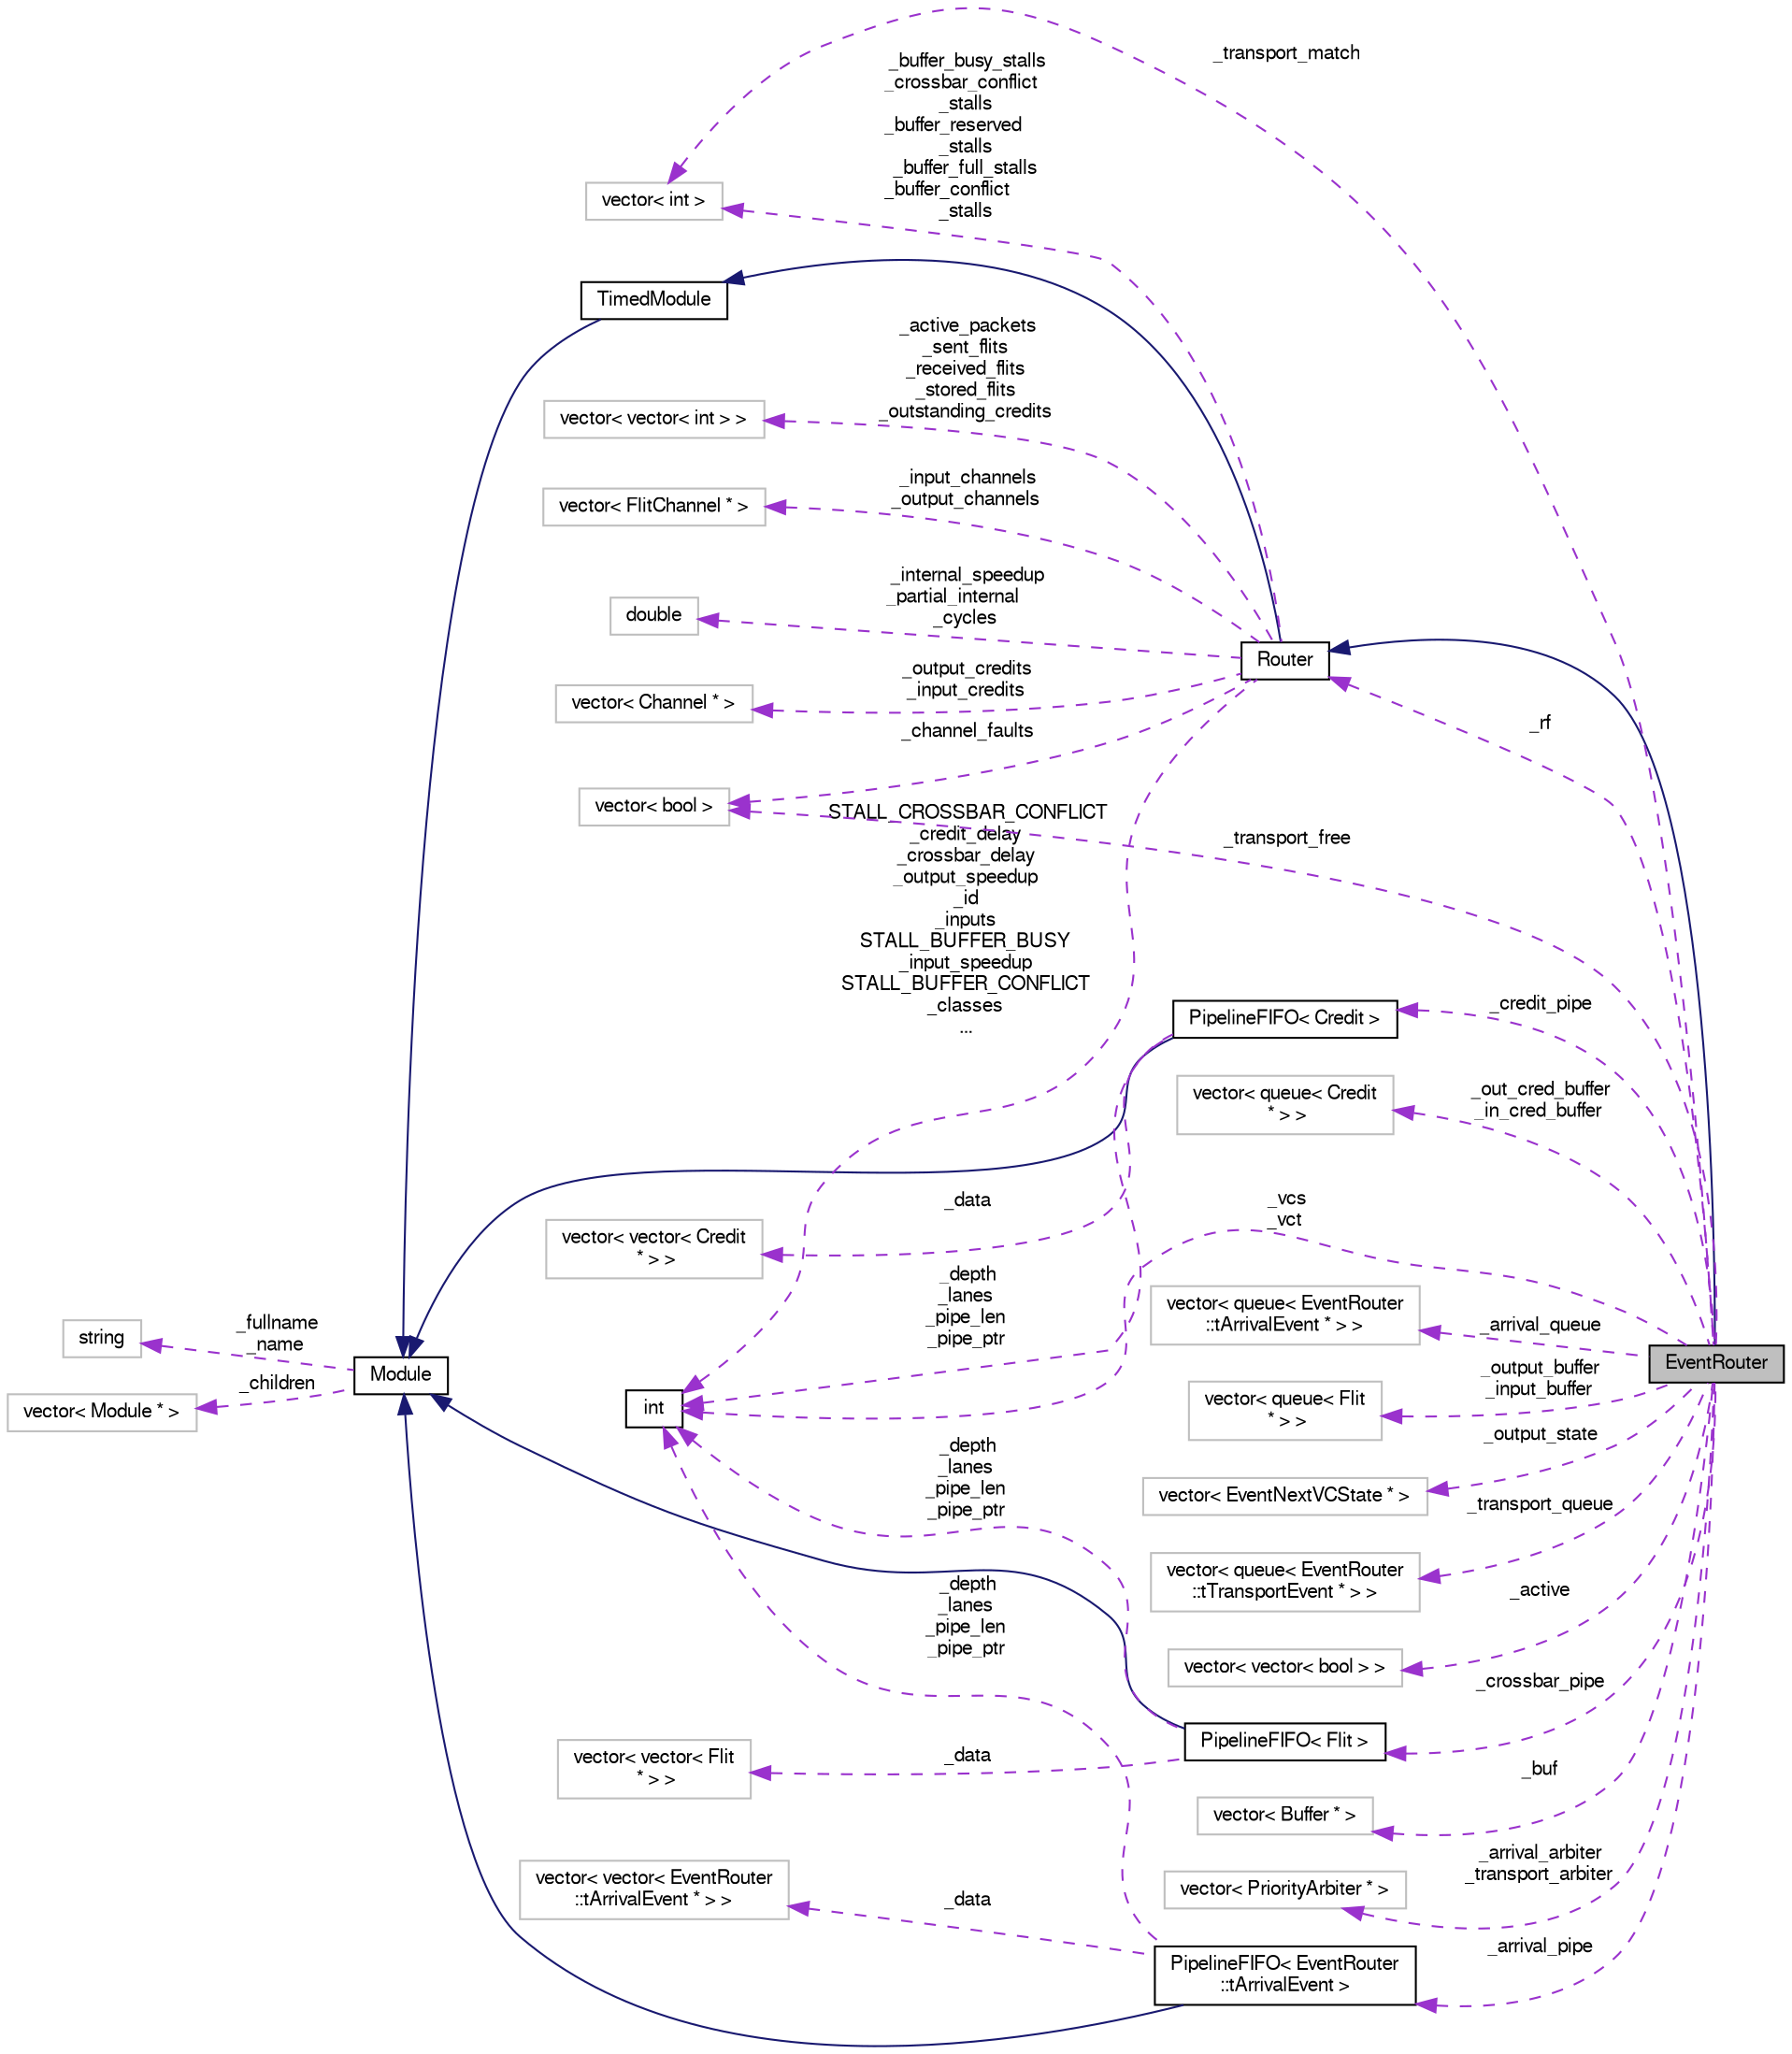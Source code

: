 digraph "EventRouter"
{
  bgcolor="transparent";
  edge [fontname="FreeSans",fontsize="10",labelfontname="FreeSans",labelfontsize="10"];
  node [fontname="FreeSans",fontsize="10",shape=record];
  rankdir="LR";
  Node4 [label="EventRouter",height=0.2,width=0.4,color="black", fillcolor="grey75", style="filled", fontcolor="black"];
  Node5 -> Node4 [dir="back",color="midnightblue",fontsize="10",style="solid",fontname="FreeSans"];
  Node5 [label="Router",height=0.2,width=0.4,color="black",URL="$classRouter.html"];
  Node6 -> Node5 [dir="back",color="midnightblue",fontsize="10",style="solid",fontname="FreeSans"];
  Node6 [label="TimedModule",height=0.2,width=0.4,color="black",URL="$classTimedModule.html"];
  Node7 -> Node6 [dir="back",color="midnightblue",fontsize="10",style="solid",fontname="FreeSans"];
  Node7 [label="Module",height=0.2,width=0.4,color="black",URL="$classModule.html"];
  Node8 -> Node7 [dir="back",color="darkorchid3",fontsize="10",style="dashed",label=" _fullname\n_name" ,fontname="FreeSans"];
  Node8 [label="string",height=0.2,width=0.4,color="grey75"];
  Node9 -> Node7 [dir="back",color="darkorchid3",fontsize="10",style="dashed",label=" _children" ,fontname="FreeSans"];
  Node9 [label="vector\< Module * \>",height=0.2,width=0.4,color="grey75"];
  Node10 -> Node5 [dir="back",color="darkorchid3",fontsize="10",style="dashed",label=" _active_packets\n_sent_flits\n_received_flits\n_stored_flits\n_outstanding_credits" ,fontname="FreeSans"];
  Node10 [label="vector\< vector\< int \> \>",height=0.2,width=0.4,color="grey75"];
  Node11 -> Node5 [dir="back",color="darkorchid3",fontsize="10",style="dashed",label=" _input_channels\n_output_channels" ,fontname="FreeSans"];
  Node11 [label="vector\< FlitChannel * \>",height=0.2,width=0.4,color="grey75"];
  Node12 -> Node5 [dir="back",color="darkorchid3",fontsize="10",style="dashed",label=" _internal_speedup\n_partial_internal\l_cycles" ,fontname="FreeSans"];
  Node12 [label="double",height=0.2,width=0.4,color="grey75"];
  Node13 -> Node5 [dir="back",color="darkorchid3",fontsize="10",style="dashed",label=" STALL_CROSSBAR_CONFLICT\n_credit_delay\n_crossbar_delay\n_output_speedup\n_id\n_inputs\nSTALL_BUFFER_BUSY\n_input_speedup\nSTALL_BUFFER_CONFLICT\n_classes\n..." ,fontname="FreeSans"];
  Node13 [label="int",height=0.2,width=0.4,color="black",URL="$classint.html"];
  Node14 -> Node5 [dir="back",color="darkorchid3",fontsize="10",style="dashed",label=" _buffer_busy_stalls\n_crossbar_conflict\l_stalls\n_buffer_reserved\l_stalls\n_buffer_full_stalls\n_buffer_conflict\l_stalls" ,fontname="FreeSans"];
  Node14 [label="vector\< int \>",height=0.2,width=0.4,color="grey75"];
  Node15 -> Node5 [dir="back",color="darkorchid3",fontsize="10",style="dashed",label=" _channel_faults" ,fontname="FreeSans"];
  Node15 [label="vector\< bool \>",height=0.2,width=0.4,color="grey75"];
  Node16 -> Node5 [dir="back",color="darkorchid3",fontsize="10",style="dashed",label=" _output_credits\n_input_credits" ,fontname="FreeSans"];
  Node16 [label="vector\< Channel * \>",height=0.2,width=0.4,color="grey75"];
  Node17 -> Node4 [dir="back",color="darkorchid3",fontsize="10",style="dashed",label=" _out_cred_buffer\n_in_cred_buffer" ,fontname="FreeSans"];
  Node17 [label="vector\< queue\< Credit\l * \> \>",height=0.2,width=0.4,color="grey75"];
  Node18 -> Node4 [dir="back",color="darkorchid3",fontsize="10",style="dashed",label=" _credit_pipe" ,fontname="FreeSans"];
  Node18 [label="PipelineFIFO\< Credit \>",height=0.2,width=0.4,color="black",URL="$classPipelineFIFO.html"];
  Node7 -> Node18 [dir="back",color="midnightblue",fontsize="10",style="solid",fontname="FreeSans"];
  Node19 -> Node18 [dir="back",color="darkorchid3",fontsize="10",style="dashed",label=" _data" ,fontname="FreeSans"];
  Node19 [label="vector\< vector\< Credit\l * \> \>",height=0.2,width=0.4,color="grey75"];
  Node13 -> Node18 [dir="back",color="darkorchid3",fontsize="10",style="dashed",label=" _depth\n_lanes\n_pipe_len\n_pipe_ptr" ,fontname="FreeSans"];
  Node20 -> Node4 [dir="back",color="darkorchid3",fontsize="10",style="dashed",label=" _arrival_queue" ,fontname="FreeSans"];
  Node20 [label="vector\< queue\< EventRouter\l::tArrivalEvent * \> \>",height=0.2,width=0.4,color="grey75"];
  Node21 -> Node4 [dir="back",color="darkorchid3",fontsize="10",style="dashed",label=" _output_buffer\n_input_buffer" ,fontname="FreeSans"];
  Node21 [label="vector\< queue\< Flit\l * \> \>",height=0.2,width=0.4,color="grey75"];
  Node22 -> Node4 [dir="back",color="darkorchid3",fontsize="10",style="dashed",label=" _output_state" ,fontname="FreeSans"];
  Node22 [label="vector\< EventNextVCState * \>",height=0.2,width=0.4,color="grey75"];
  Node23 -> Node4 [dir="back",color="darkorchid3",fontsize="10",style="dashed",label=" _transport_queue" ,fontname="FreeSans"];
  Node23 [label="vector\< queue\< EventRouter\l::tTransportEvent * \> \>",height=0.2,width=0.4,color="grey75"];
  Node24 -> Node4 [dir="back",color="darkorchid3",fontsize="10",style="dashed",label=" _active" ,fontname="FreeSans"];
  Node24 [label="vector\< vector\< bool \> \>",height=0.2,width=0.4,color="grey75"];
  Node25 -> Node4 [dir="back",color="darkorchid3",fontsize="10",style="dashed",label=" _crossbar_pipe" ,fontname="FreeSans"];
  Node25 [label="PipelineFIFO\< Flit \>",height=0.2,width=0.4,color="black",URL="$classPipelineFIFO.html"];
  Node7 -> Node25 [dir="back",color="midnightblue",fontsize="10",style="solid",fontname="FreeSans"];
  Node13 -> Node25 [dir="back",color="darkorchid3",fontsize="10",style="dashed",label=" _depth\n_lanes\n_pipe_len\n_pipe_ptr" ,fontname="FreeSans"];
  Node26 -> Node25 [dir="back",color="darkorchid3",fontsize="10",style="dashed",label=" _data" ,fontname="FreeSans"];
  Node26 [label="vector\< vector\< Flit\l * \> \>",height=0.2,width=0.4,color="grey75"];
  Node5 -> Node4 [dir="back",color="darkorchid3",fontsize="10",style="dashed",label=" _rf" ,fontname="FreeSans"];
  Node13 -> Node4 [dir="back",color="darkorchid3",fontsize="10",style="dashed",label=" _vcs\n_vct" ,fontname="FreeSans"];
  Node27 -> Node4 [dir="back",color="darkorchid3",fontsize="10",style="dashed",label=" _buf" ,fontname="FreeSans"];
  Node27 [label="vector\< Buffer * \>",height=0.2,width=0.4,color="grey75"];
  Node14 -> Node4 [dir="back",color="darkorchid3",fontsize="10",style="dashed",label=" _transport_match" ,fontname="FreeSans"];
  Node28 -> Node4 [dir="back",color="darkorchid3",fontsize="10",style="dashed",label=" _arrival_arbiter\n_transport_arbiter" ,fontname="FreeSans"];
  Node28 [label="vector\< PriorityArbiter * \>",height=0.2,width=0.4,color="grey75"];
  Node15 -> Node4 [dir="back",color="darkorchid3",fontsize="10",style="dashed",label=" _transport_free" ,fontname="FreeSans"];
  Node29 -> Node4 [dir="back",color="darkorchid3",fontsize="10",style="dashed",label=" _arrival_pipe" ,fontname="FreeSans"];
  Node29 [label="PipelineFIFO\< EventRouter\l::tArrivalEvent \>",height=0.2,width=0.4,color="black",URL="$classPipelineFIFO.html"];
  Node7 -> Node29 [dir="back",color="midnightblue",fontsize="10",style="solid",fontname="FreeSans"];
  Node30 -> Node29 [dir="back",color="darkorchid3",fontsize="10",style="dashed",label=" _data" ,fontname="FreeSans"];
  Node30 [label="vector\< vector\< EventRouter\l::tArrivalEvent * \> \>",height=0.2,width=0.4,color="grey75"];
  Node13 -> Node29 [dir="back",color="darkorchid3",fontsize="10",style="dashed",label=" _depth\n_lanes\n_pipe_len\n_pipe_ptr" ,fontname="FreeSans"];
}
